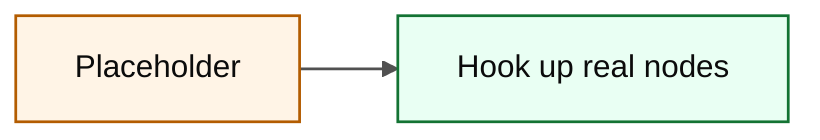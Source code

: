 flowchart LR
%% seed placeholder - refine freely
classDef repo fill:#e8f1ff,stroke:#0a66c2,stroke-width:1.4px,color:#0b0b0b;
classDef service fill:#e9fff3,stroke:#137333,stroke-width:1.4px,color:#0b0b0b;
classDef module fill:#fff4e6,stroke:#b35c00,stroke-width:1.4px,color:#0b0b0b;
classDef site fill:#ffffff,stroke:#6a737d,stroke-width:1.4px,color:#0b0b0b;

A[Placeholder]:::module --> B[Hook up real nodes]:::service
linkStyle default stroke-width:1.4px,opacity:0.85;